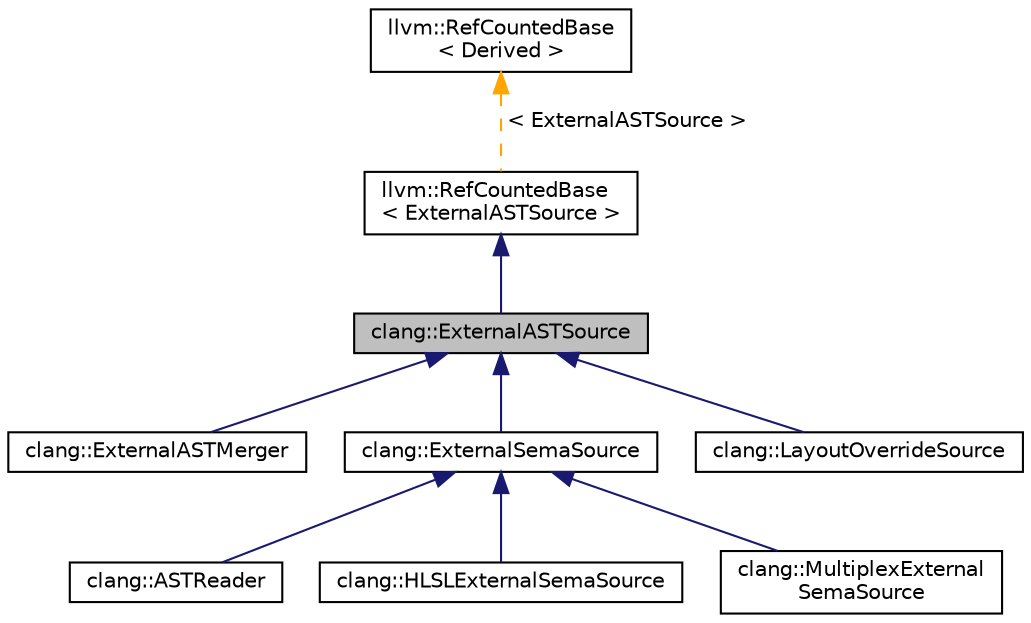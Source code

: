 digraph "clang::ExternalASTSource"
{
 // LATEX_PDF_SIZE
  bgcolor="transparent";
  edge [fontname="Helvetica",fontsize="10",labelfontname="Helvetica",labelfontsize="10"];
  node [fontname="Helvetica",fontsize="10",shape=record];
  Node1 [label="clang::ExternalASTSource",height=0.2,width=0.4,color="black", fillcolor="grey75", style="filled", fontcolor="black",tooltip="Abstract interface for external sources of AST nodes."];
  Node2 -> Node1 [dir="back",color="midnightblue",fontsize="10",style="solid",fontname="Helvetica"];
  Node2 [label="llvm::RefCountedBase\l\< ExternalASTSource \>",height=0.2,width=0.4,color="black",URL="$classllvm_1_1RefCountedBase.html",tooltip=" "];
  Node3 -> Node2 [dir="back",color="orange",fontsize="10",style="dashed",label=" \< ExternalASTSource \>" ,fontname="Helvetica"];
  Node3 [label="llvm::RefCountedBase\l\< Derived \>",height=0.2,width=0.4,color="black",URL="$classllvm_1_1RefCountedBase.html",tooltip=" "];
  Node1 -> Node4 [dir="back",color="midnightblue",fontsize="10",style="solid",fontname="Helvetica"];
  Node4 [label="clang::ExternalASTMerger",height=0.2,width=0.4,color="black",URL="$classclang_1_1ExternalASTMerger.html",tooltip="ExternalASTSource implementation that merges information from several ASTContexts."];
  Node1 -> Node5 [dir="back",color="midnightblue",fontsize="10",style="solid",fontname="Helvetica"];
  Node5 [label="clang::ExternalSemaSource",height=0.2,width=0.4,color="black",URL="$classclang_1_1ExternalSemaSource.html",tooltip="An abstract interface that should be implemented by external AST sources that also provide informatio..."];
  Node5 -> Node6 [dir="back",color="midnightblue",fontsize="10",style="solid",fontname="Helvetica"];
  Node6 [label="clang::ASTReader",height=0.2,width=0.4,color="black",URL="$classclang_1_1ASTReader.html",tooltip="Reads an AST files chain containing the contents of a translation unit."];
  Node5 -> Node7 [dir="back",color="midnightblue",fontsize="10",style="solid",fontname="Helvetica"];
  Node7 [label="clang::HLSLExternalSemaSource",height=0.2,width=0.4,color="black",URL="$classclang_1_1HLSLExternalSemaSource.html",tooltip=" "];
  Node5 -> Node8 [dir="back",color="midnightblue",fontsize="10",style="solid",fontname="Helvetica"];
  Node8 [label="clang::MultiplexExternal\lSemaSource",height=0.2,width=0.4,color="black",URL="$classclang_1_1MultiplexExternalSemaSource.html",tooltip="An abstract interface that should be implemented by external AST sources that also provide informatio..."];
  Node1 -> Node9 [dir="back",color="midnightblue",fontsize="10",style="solid",fontname="Helvetica"];
  Node9 [label="clang::LayoutOverrideSource",height=0.2,width=0.4,color="black",URL="$classclang_1_1LayoutOverrideSource.html",tooltip="An external AST source that overrides the layout of a specified set of record types."];
}
